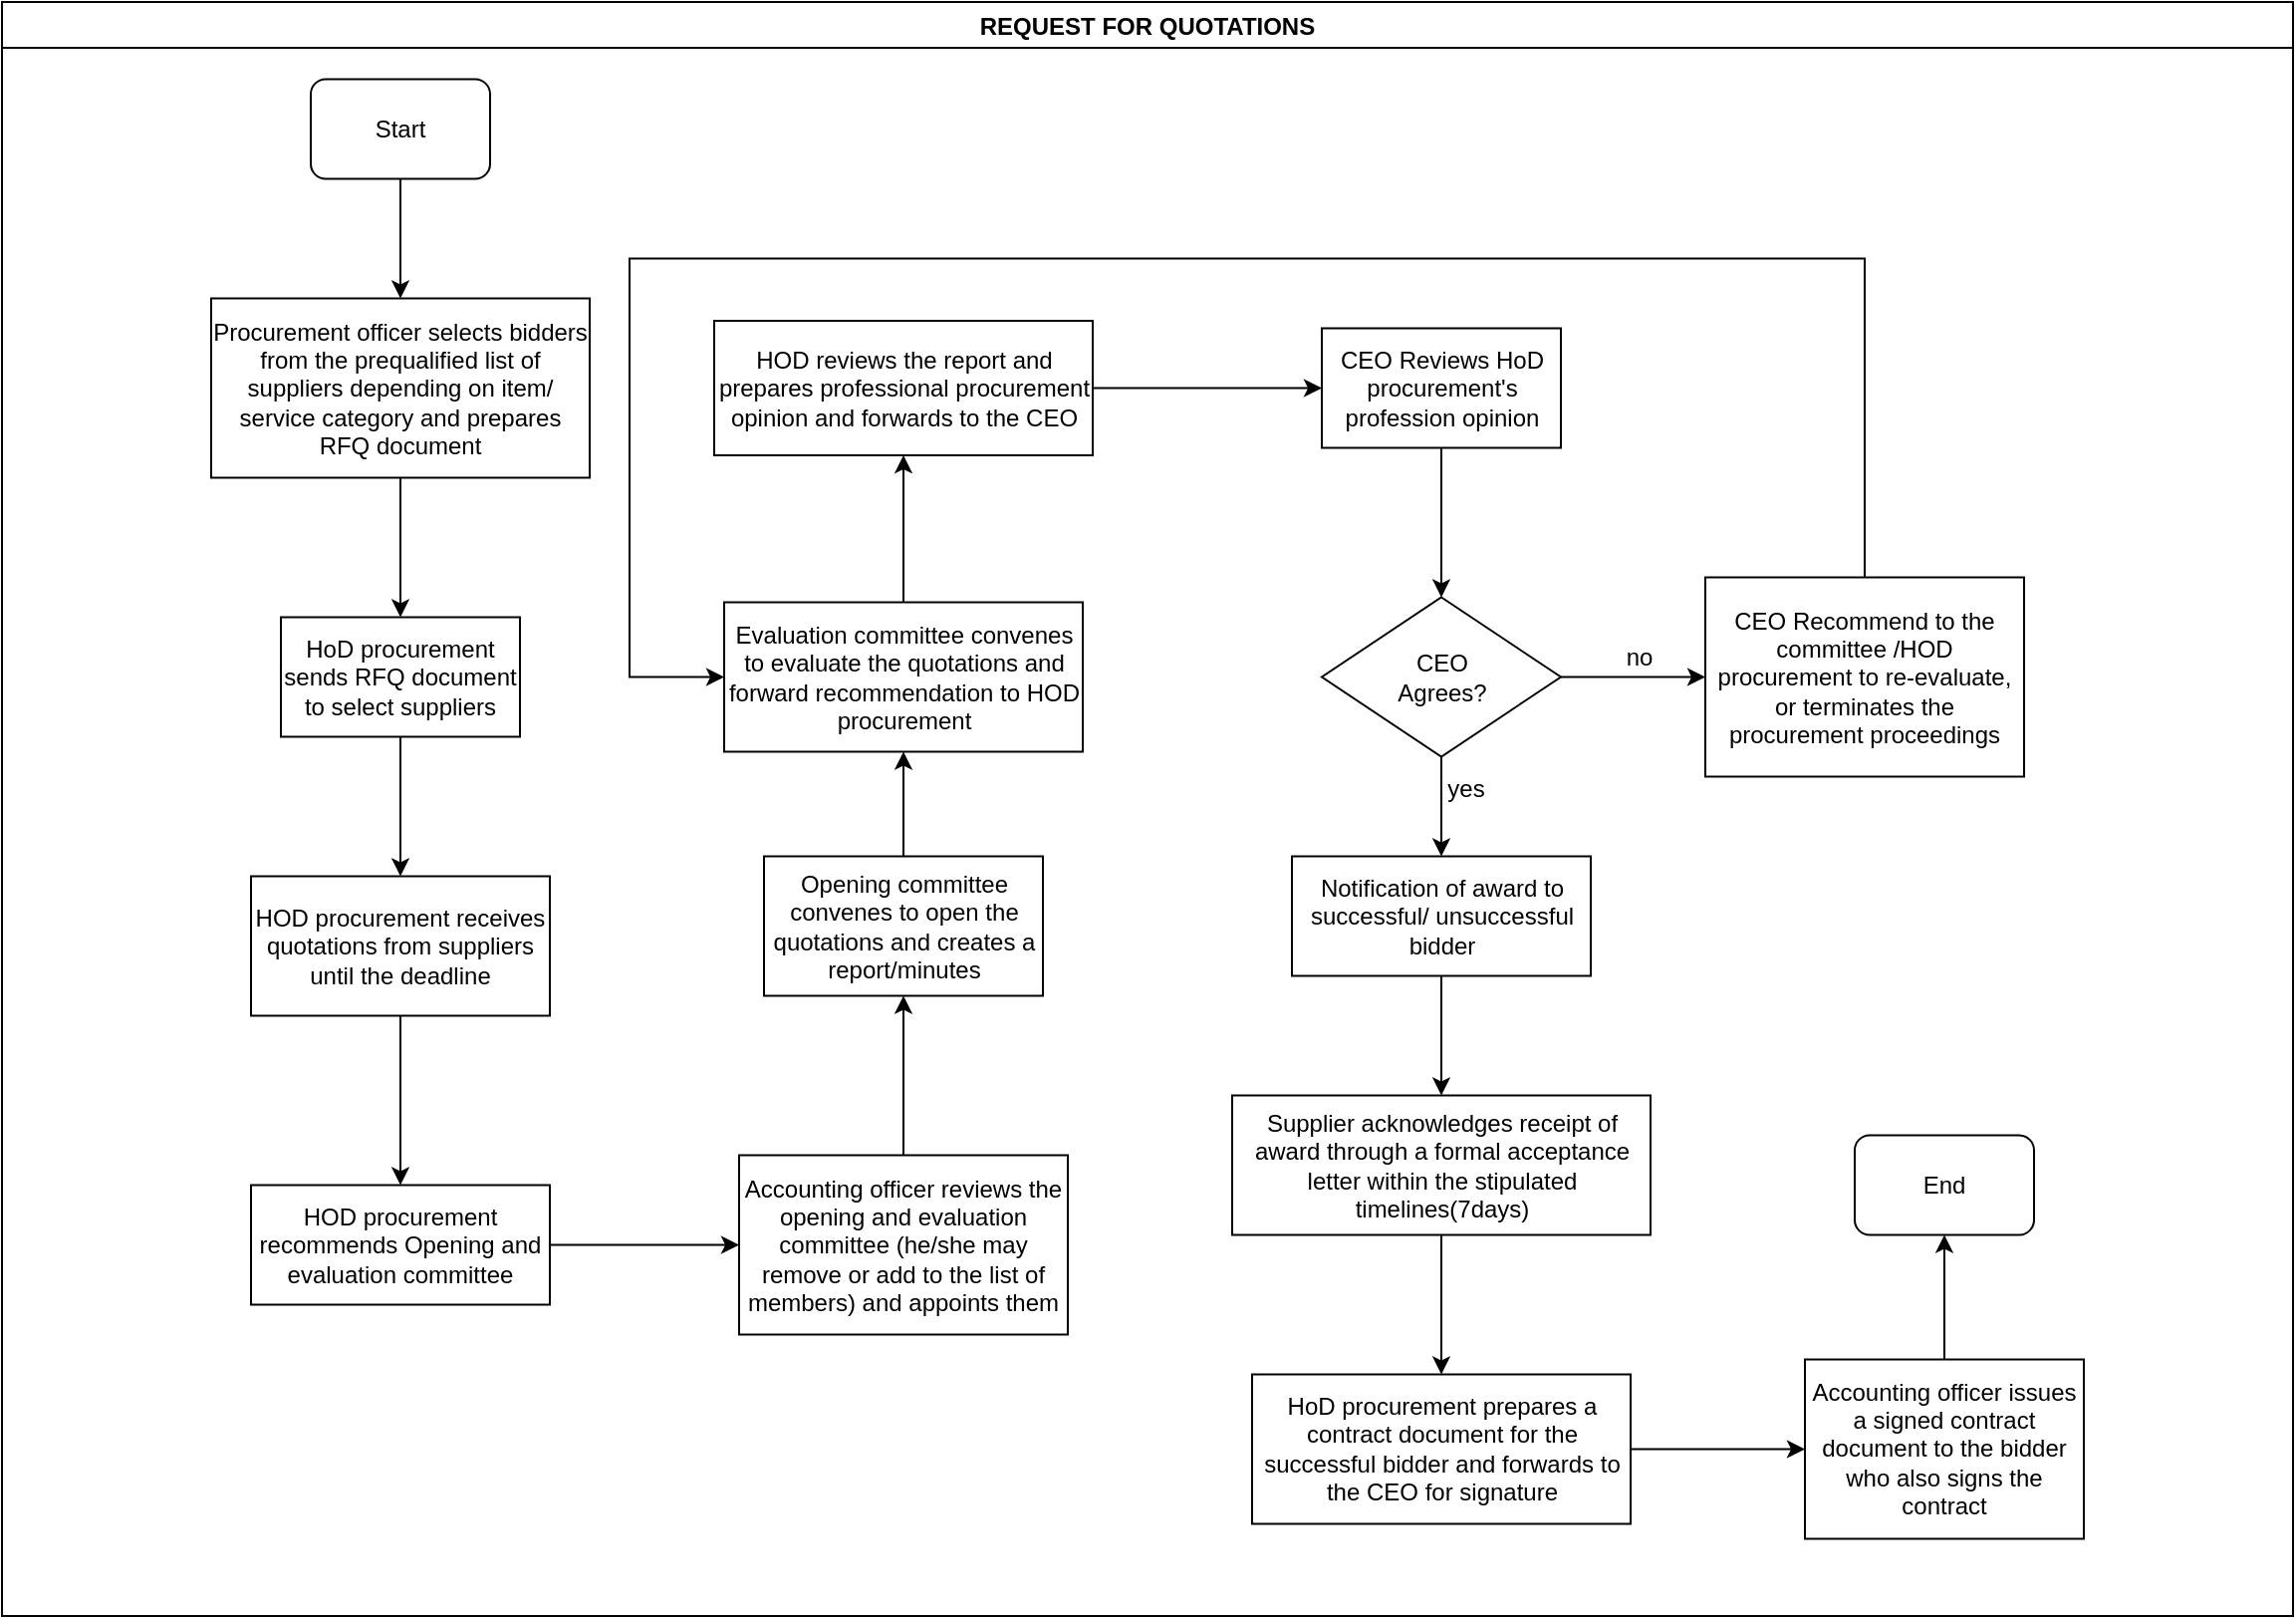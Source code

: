 <mxfile version="14.0.0" type="github">
  <diagram id="h_NAqzSGxbTrKUN2CKvY" name="Page-1">
    <mxGraphModel dx="1038" dy="547" grid="1" gridSize="10" guides="1" tooltips="1" connect="1" arrows="1" fold="1" page="1" pageScale="1" pageWidth="1169" pageHeight="827" math="0" shadow="0">
      <root>
        <mxCell id="0" />
        <mxCell id="1" parent="0" />
        <mxCell id="bB7W9YV56yQmfDV1i0yR-1" value="REQUEST FOR QUOTATIONS" style="swimlane;" parent="1" vertex="1">
          <mxGeometry x="10" y="10" width="1150" height="810" as="geometry" />
        </mxCell>
        <mxCell id="bB7W9YV56yQmfDV1i0yR-2" value="Start" style="rounded=1;whiteSpace=wrap;html=1;" parent="bB7W9YV56yQmfDV1i0yR-1" vertex="1">
          <mxGeometry x="155" y="38.75" width="90" height="50" as="geometry" />
        </mxCell>
        <mxCell id="bB7W9YV56yQmfDV1i0yR-5" value="Procurement officer selects bidders from the prequalified list of suppliers depending on item/ service category and prepares RFQ document" style="rounded=0;whiteSpace=wrap;html=1;" parent="bB7W9YV56yQmfDV1i0yR-1" vertex="1">
          <mxGeometry x="105" y="148.75" width="190" height="90" as="geometry" />
        </mxCell>
        <mxCell id="bB7W9YV56yQmfDV1i0yR-4" value="" style="edgeStyle=orthogonalEdgeStyle;rounded=0;orthogonalLoop=1;jettySize=auto;html=1;entryX=0.5;entryY=0;entryDx=0;entryDy=0;" parent="bB7W9YV56yQmfDV1i0yR-1" source="bB7W9YV56yQmfDV1i0yR-2" target="bB7W9YV56yQmfDV1i0yR-5" edge="1">
          <mxGeometry relative="1" as="geometry">
            <mxPoint x="200" y="163.75" as="targetPoint" />
          </mxGeometry>
        </mxCell>
        <mxCell id="bB7W9YV56yQmfDV1i0yR-6" value="HoD procurement sends RFQ document to select suppliers" style="whiteSpace=wrap;html=1;rounded=0;" parent="bB7W9YV56yQmfDV1i0yR-1" vertex="1">
          <mxGeometry x="140" y="308.75" width="120" height="60" as="geometry" />
        </mxCell>
        <mxCell id="bB7W9YV56yQmfDV1i0yR-7" value="" style="edgeStyle=orthogonalEdgeStyle;rounded=0;orthogonalLoop=1;jettySize=auto;html=1;" parent="bB7W9YV56yQmfDV1i0yR-1" source="bB7W9YV56yQmfDV1i0yR-5" target="bB7W9YV56yQmfDV1i0yR-6" edge="1">
          <mxGeometry relative="1" as="geometry" />
        </mxCell>
        <mxCell id="bB7W9YV56yQmfDV1i0yR-14" value="Opening committee convenes to open the quotations and creates a report/minutes" style="whiteSpace=wrap;html=1;rounded=0;" parent="bB7W9YV56yQmfDV1i0yR-1" vertex="1">
          <mxGeometry x="382.5" y="428.75" width="140" height="70" as="geometry" />
        </mxCell>
        <mxCell id="bB7W9YV56yQmfDV1i0yR-16" value="Evaluation committee convenes to evaluate the quotations and forward recommendation to HOD procurement" style="whiteSpace=wrap;html=1;rounded=0;" parent="bB7W9YV56yQmfDV1i0yR-1" vertex="1">
          <mxGeometry x="362.5" y="301.25" width="180" height="75" as="geometry" />
        </mxCell>
        <mxCell id="bB7W9YV56yQmfDV1i0yR-17" value="" style="edgeStyle=orthogonalEdgeStyle;rounded=0;orthogonalLoop=1;jettySize=auto;html=1;" parent="bB7W9YV56yQmfDV1i0yR-1" source="bB7W9YV56yQmfDV1i0yR-14" target="bB7W9YV56yQmfDV1i0yR-16" edge="1">
          <mxGeometry relative="1" as="geometry" />
        </mxCell>
        <mxCell id="bB7W9YV56yQmfDV1i0yR-18" value="HOD reviews the report and prepares professional procurement opinion and forwards to the CEO" style="whiteSpace=wrap;html=1;rounded=0;" parent="bB7W9YV56yQmfDV1i0yR-1" vertex="1">
          <mxGeometry x="357.5" y="160" width="190" height="67.5" as="geometry" />
        </mxCell>
        <mxCell id="bB7W9YV56yQmfDV1i0yR-19" value="" style="edgeStyle=orthogonalEdgeStyle;rounded=0;orthogonalLoop=1;jettySize=auto;html=1;" parent="bB7W9YV56yQmfDV1i0yR-1" source="bB7W9YV56yQmfDV1i0yR-16" target="bB7W9YV56yQmfDV1i0yR-18" edge="1">
          <mxGeometry relative="1" as="geometry" />
        </mxCell>
        <mxCell id="bB7W9YV56yQmfDV1i0yR-22" value="&lt;div&gt;CEO &lt;br&gt;&lt;/div&gt;&lt;div&gt;Agrees?&lt;/div&gt;" style="rhombus;whiteSpace=wrap;html=1;rounded=0;" parent="bB7W9YV56yQmfDV1i0yR-1" vertex="1">
          <mxGeometry x="662.5" y="298.75" width="120" height="80" as="geometry" />
        </mxCell>
        <mxCell id="bB7W9YV56yQmfDV1i0yR-24" value="Notification of award to successful/ unsuccessful bidder" style="whiteSpace=wrap;html=1;rounded=0;" parent="bB7W9YV56yQmfDV1i0yR-1" vertex="1">
          <mxGeometry x="647.5" y="428.75" width="150" height="60" as="geometry" />
        </mxCell>
        <mxCell id="bB7W9YV56yQmfDV1i0yR-25" value="" style="edgeStyle=orthogonalEdgeStyle;rounded=0;orthogonalLoop=1;jettySize=auto;html=1;" parent="bB7W9YV56yQmfDV1i0yR-1" source="bB7W9YV56yQmfDV1i0yR-22" target="bB7W9YV56yQmfDV1i0yR-24" edge="1">
          <mxGeometry relative="1" as="geometry" />
        </mxCell>
        <mxCell id="bB7W9YV56yQmfDV1i0yR-26" value="yes" style="text;html=1;strokeColor=none;fillColor=none;align=center;verticalAlign=middle;whiteSpace=wrap;rounded=0;" parent="bB7W9YV56yQmfDV1i0yR-1" vertex="1">
          <mxGeometry x="715" y="384.75" width="40" height="20" as="geometry" />
        </mxCell>
        <mxCell id="bB7W9YV56yQmfDV1i0yR-32" value="Supplier acknowledges receipt of award through a formal acceptance letter within the stipulated timelines(7days)" style="whiteSpace=wrap;html=1;rounded=0;" parent="bB7W9YV56yQmfDV1i0yR-1" vertex="1">
          <mxGeometry x="617.5" y="548.75" width="210" height="70" as="geometry" />
        </mxCell>
        <mxCell id="bB7W9YV56yQmfDV1i0yR-33" value="" style="edgeStyle=orthogonalEdgeStyle;rounded=0;orthogonalLoop=1;jettySize=auto;html=1;" parent="bB7W9YV56yQmfDV1i0yR-1" source="bB7W9YV56yQmfDV1i0yR-24" target="bB7W9YV56yQmfDV1i0yR-32" edge="1">
          <mxGeometry relative="1" as="geometry" />
        </mxCell>
        <mxCell id="bB7W9YV56yQmfDV1i0yR-34" value="HoD procurement prepares a contract document for the successful bidder and forwards to the CEO for signature" style="whiteSpace=wrap;html=1;rounded=0;" parent="bB7W9YV56yQmfDV1i0yR-1" vertex="1">
          <mxGeometry x="627.5" y="688.75" width="190" height="75" as="geometry" />
        </mxCell>
        <mxCell id="bB7W9YV56yQmfDV1i0yR-35" value="" style="edgeStyle=orthogonalEdgeStyle;rounded=0;orthogonalLoop=1;jettySize=auto;html=1;" parent="bB7W9YV56yQmfDV1i0yR-1" source="bB7W9YV56yQmfDV1i0yR-32" target="bB7W9YV56yQmfDV1i0yR-34" edge="1">
          <mxGeometry relative="1" as="geometry" />
        </mxCell>
        <mxCell id="bB7W9YV56yQmfDV1i0yR-36" value="Accounting officer issues a signed contract document to the bidder who also signs the contract" style="whiteSpace=wrap;html=1;rounded=0;" parent="bB7W9YV56yQmfDV1i0yR-1" vertex="1">
          <mxGeometry x="905" y="681.25" width="140" height="90" as="geometry" />
        </mxCell>
        <mxCell id="bB7W9YV56yQmfDV1i0yR-37" value="" style="edgeStyle=orthogonalEdgeStyle;rounded=0;orthogonalLoop=1;jettySize=auto;html=1;" parent="bB7W9YV56yQmfDV1i0yR-1" source="bB7W9YV56yQmfDV1i0yR-34" target="bB7W9YV56yQmfDV1i0yR-36" edge="1">
          <mxGeometry relative="1" as="geometry" />
        </mxCell>
        <mxCell id="bB7W9YV56yQmfDV1i0yR-40" value="End" style="rounded=1;whiteSpace=wrap;html=1;" parent="bB7W9YV56yQmfDV1i0yR-1" vertex="1">
          <mxGeometry x="930" y="568.75" width="90" height="50" as="geometry" />
        </mxCell>
        <mxCell id="bB7W9YV56yQmfDV1i0yR-39" value="" style="edgeStyle=orthogonalEdgeStyle;rounded=0;orthogonalLoop=1;jettySize=auto;html=1;entryX=0.5;entryY=1;entryDx=0;entryDy=0;" parent="bB7W9YV56yQmfDV1i0yR-1" source="bB7W9YV56yQmfDV1i0yR-36" target="bB7W9YV56yQmfDV1i0yR-40" edge="1">
          <mxGeometry relative="1" as="geometry">
            <mxPoint x="975" y="596.25" as="targetPoint" />
          </mxGeometry>
        </mxCell>
        <mxCell id="bB7W9YV56yQmfDV1i0yR-11" value="" style="edgeStyle=orthogonalEdgeStyle;rounded=0;orthogonalLoop=1;jettySize=auto;html=1;" parent="1" source="bB7W9YV56yQmfDV1i0yR-8" target="bB7W9YV56yQmfDV1i0yR-10" edge="1">
          <mxGeometry relative="1" as="geometry" />
        </mxCell>
        <mxCell id="bB7W9YV56yQmfDV1i0yR-8" value="HOD procurement receives quotations from suppliers until the deadline" style="whiteSpace=wrap;html=1;rounded=0;" parent="1" vertex="1">
          <mxGeometry x="135" y="448.75" width="150" height="70" as="geometry" />
        </mxCell>
        <mxCell id="bB7W9YV56yQmfDV1i0yR-9" value="" style="edgeStyle=orthogonalEdgeStyle;rounded=0;orthogonalLoop=1;jettySize=auto;html=1;" parent="1" source="bB7W9YV56yQmfDV1i0yR-6" target="bB7W9YV56yQmfDV1i0yR-8" edge="1">
          <mxGeometry relative="1" as="geometry" />
        </mxCell>
        <mxCell id="bB7W9YV56yQmfDV1i0yR-13" value="" style="edgeStyle=orthogonalEdgeStyle;rounded=0;orthogonalLoop=1;jettySize=auto;html=1;" parent="1" source="bB7W9YV56yQmfDV1i0yR-10" target="bB7W9YV56yQmfDV1i0yR-12" edge="1">
          <mxGeometry relative="1" as="geometry" />
        </mxCell>
        <mxCell id="bB7W9YV56yQmfDV1i0yR-10" value="HOD procurement recommends Opening and evaluation committee" style="whiteSpace=wrap;html=1;rounded=0;" parent="1" vertex="1">
          <mxGeometry x="135" y="603.75" width="150" height="60" as="geometry" />
        </mxCell>
        <mxCell id="bB7W9YV56yQmfDV1i0yR-15" value="" style="edgeStyle=orthogonalEdgeStyle;rounded=0;orthogonalLoop=1;jettySize=auto;html=1;" parent="1" source="bB7W9YV56yQmfDV1i0yR-12" target="bB7W9YV56yQmfDV1i0yR-14" edge="1">
          <mxGeometry relative="1" as="geometry" />
        </mxCell>
        <mxCell id="bB7W9YV56yQmfDV1i0yR-12" value="Accounting officer reviews the opening and evaluation committee (he/she may remove or add to the list of members) and appoints them" style="whiteSpace=wrap;html=1;rounded=0;" parent="1" vertex="1">
          <mxGeometry x="380" y="588.75" width="165" height="90" as="geometry" />
        </mxCell>
        <mxCell id="bB7W9YV56yQmfDV1i0yR-23" value="" style="edgeStyle=orthogonalEdgeStyle;rounded=0;orthogonalLoop=1;jettySize=auto;html=1;" parent="1" source="bB7W9YV56yQmfDV1i0yR-20" target="bB7W9YV56yQmfDV1i0yR-22" edge="1">
          <mxGeometry relative="1" as="geometry" />
        </mxCell>
        <mxCell id="bB7W9YV56yQmfDV1i0yR-20" value="CEO Reviews HoD procurement&#39;s profession opinion" style="whiteSpace=wrap;html=1;rounded=0;" parent="1" vertex="1">
          <mxGeometry x="672.5" y="173.75" width="120" height="60" as="geometry" />
        </mxCell>
        <mxCell id="bB7W9YV56yQmfDV1i0yR-21" value="" style="edgeStyle=orthogonalEdgeStyle;rounded=0;orthogonalLoop=1;jettySize=auto;html=1;" parent="1" source="bB7W9YV56yQmfDV1i0yR-18" target="bB7W9YV56yQmfDV1i0yR-20" edge="1">
          <mxGeometry relative="1" as="geometry" />
        </mxCell>
        <mxCell id="bB7W9YV56yQmfDV1i0yR-30" value="" style="edgeStyle=orthogonalEdgeStyle;rounded=0;orthogonalLoop=1;jettySize=auto;html=1;entryX=0;entryY=0.5;entryDx=0;entryDy=0;exitX=0.5;exitY=0;exitDx=0;exitDy=0;" parent="1" source="bB7W9YV56yQmfDV1i0yR-27" target="bB7W9YV56yQmfDV1i0yR-16" edge="1">
          <mxGeometry relative="1" as="geometry">
            <mxPoint x="945" y="198.75" as="targetPoint" />
            <Array as="points">
              <mxPoint x="945" y="138.75" />
              <mxPoint x="325" y="138.75" />
              <mxPoint x="325" y="348.75" />
            </Array>
          </mxGeometry>
        </mxCell>
        <mxCell id="bB7W9YV56yQmfDV1i0yR-27" value="CEO Recommend to the committee /HOD procurement to re-evaluate, or terminates the procurement proceedings" style="whiteSpace=wrap;html=1;rounded=0;" parent="1" vertex="1">
          <mxGeometry x="865" y="298.75" width="160" height="100" as="geometry" />
        </mxCell>
        <mxCell id="bB7W9YV56yQmfDV1i0yR-28" value="" style="edgeStyle=orthogonalEdgeStyle;rounded=0;orthogonalLoop=1;jettySize=auto;html=1;" parent="1" source="bB7W9YV56yQmfDV1i0yR-22" target="bB7W9YV56yQmfDV1i0yR-27" edge="1">
          <mxGeometry relative="1" as="geometry" />
        </mxCell>
        <mxCell id="bB7W9YV56yQmfDV1i0yR-31" value="no" style="text;html=1;strokeColor=none;fillColor=none;align=center;verticalAlign=middle;whiteSpace=wrap;rounded=0;" parent="1" vertex="1">
          <mxGeometry x="812" y="328.75" width="40" height="20" as="geometry" />
        </mxCell>
      </root>
    </mxGraphModel>
  </diagram>
</mxfile>
